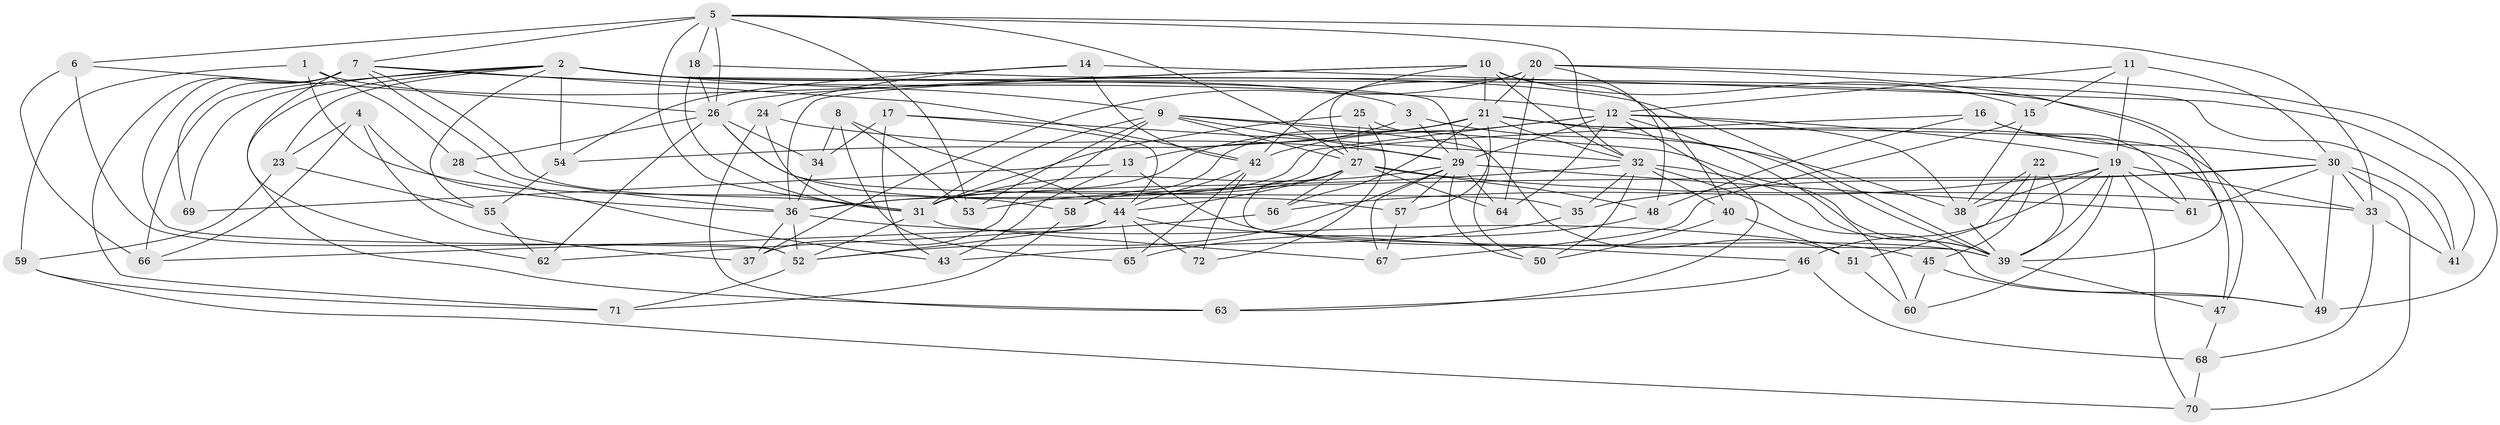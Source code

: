 // original degree distribution, {4: 1.0}
// Generated by graph-tools (version 1.1) at 2025/38/03/09/25 02:38:08]
// undirected, 72 vertices, 198 edges
graph export_dot {
graph [start="1"]
  node [color=gray90,style=filled];
  1;
  2;
  3;
  4;
  5;
  6;
  7;
  8;
  9;
  10;
  11;
  12;
  13;
  14;
  15;
  16;
  17;
  18;
  19;
  20;
  21;
  22;
  23;
  24;
  25;
  26;
  27;
  28;
  29;
  30;
  31;
  32;
  33;
  34;
  35;
  36;
  37;
  38;
  39;
  40;
  41;
  42;
  43;
  44;
  45;
  46;
  47;
  48;
  49;
  50;
  51;
  52;
  53;
  54;
  55;
  56;
  57;
  58;
  59;
  60;
  61;
  62;
  63;
  64;
  65;
  66;
  67;
  68;
  69;
  70;
  71;
  72;
  1 -- 3 [weight=1.0];
  1 -- 28 [weight=1.0];
  1 -- 58 [weight=1.0];
  1 -- 59 [weight=1.0];
  2 -- 9 [weight=2.0];
  2 -- 23 [weight=1.0];
  2 -- 29 [weight=1.0];
  2 -- 39 [weight=1.0];
  2 -- 47 [weight=1.0];
  2 -- 54 [weight=1.0];
  2 -- 55 [weight=1.0];
  2 -- 63 [weight=1.0];
  2 -- 66 [weight=1.0];
  2 -- 69 [weight=2.0];
  3 -- 13 [weight=1.0];
  3 -- 29 [weight=1.0];
  3 -- 38 [weight=1.0];
  4 -- 23 [weight=1.0];
  4 -- 36 [weight=1.0];
  4 -- 37 [weight=1.0];
  4 -- 66 [weight=1.0];
  5 -- 6 [weight=1.0];
  5 -- 7 [weight=1.0];
  5 -- 18 [weight=1.0];
  5 -- 26 [weight=1.0];
  5 -- 27 [weight=1.0];
  5 -- 31 [weight=2.0];
  5 -- 32 [weight=1.0];
  5 -- 33 [weight=1.0];
  5 -- 53 [weight=1.0];
  6 -- 26 [weight=1.0];
  6 -- 52 [weight=1.0];
  6 -- 66 [weight=1.0];
  7 -- 12 [weight=1.0];
  7 -- 31 [weight=1.0];
  7 -- 36 [weight=1.0];
  7 -- 42 [weight=1.0];
  7 -- 52 [weight=2.0];
  7 -- 62 [weight=1.0];
  7 -- 69 [weight=1.0];
  7 -- 71 [weight=1.0];
  8 -- 34 [weight=1.0];
  8 -- 44 [weight=1.0];
  8 -- 53 [weight=1.0];
  8 -- 65 [weight=1.0];
  9 -- 27 [weight=2.0];
  9 -- 29 [weight=1.0];
  9 -- 31 [weight=1.0];
  9 -- 37 [weight=1.0];
  9 -- 39 [weight=1.0];
  9 -- 51 [weight=1.0];
  9 -- 53 [weight=1.0];
  10 -- 15 [weight=1.0];
  10 -- 21 [weight=1.0];
  10 -- 26 [weight=1.0];
  10 -- 32 [weight=2.0];
  10 -- 36 [weight=1.0];
  10 -- 40 [weight=1.0];
  10 -- 42 [weight=1.0];
  11 -- 12 [weight=1.0];
  11 -- 15 [weight=1.0];
  11 -- 19 [weight=1.0];
  11 -- 30 [weight=1.0];
  12 -- 19 [weight=1.0];
  12 -- 29 [weight=1.0];
  12 -- 36 [weight=2.0];
  12 -- 38 [weight=1.0];
  12 -- 42 [weight=2.0];
  12 -- 60 [weight=1.0];
  12 -- 63 [weight=1.0];
  12 -- 64 [weight=1.0];
  13 -- 39 [weight=1.0];
  13 -- 43 [weight=1.0];
  13 -- 69 [weight=1.0];
  14 -- 24 [weight=1.0];
  14 -- 41 [weight=1.0];
  14 -- 42 [weight=1.0];
  14 -- 54 [weight=1.0];
  15 -- 38 [weight=1.0];
  15 -- 67 [weight=1.0];
  16 -- 30 [weight=1.0];
  16 -- 31 [weight=1.0];
  16 -- 48 [weight=1.0];
  16 -- 61 [weight=1.0];
  17 -- 32 [weight=1.0];
  17 -- 34 [weight=1.0];
  17 -- 43 [weight=1.0];
  17 -- 44 [weight=1.0];
  18 -- 26 [weight=1.0];
  18 -- 31 [weight=1.0];
  18 -- 41 [weight=1.0];
  19 -- 33 [weight=1.0];
  19 -- 38 [weight=1.0];
  19 -- 39 [weight=1.0];
  19 -- 46 [weight=1.0];
  19 -- 56 [weight=1.0];
  19 -- 60 [weight=1.0];
  19 -- 61 [weight=1.0];
  19 -- 70 [weight=1.0];
  20 -- 21 [weight=2.0];
  20 -- 27 [weight=1.0];
  20 -- 37 [weight=1.0];
  20 -- 39 [weight=1.0];
  20 -- 48 [weight=1.0];
  20 -- 49 [weight=1.0];
  20 -- 64 [weight=1.0];
  21 -- 31 [weight=1.0];
  21 -- 32 [weight=1.0];
  21 -- 39 [weight=1.0];
  21 -- 47 [weight=1.0];
  21 -- 49 [weight=1.0];
  21 -- 54 [weight=1.0];
  21 -- 56 [weight=1.0];
  21 -- 57 [weight=1.0];
  21 -- 58 [weight=1.0];
  22 -- 38 [weight=1.0];
  22 -- 39 [weight=1.0];
  22 -- 45 [weight=1.0];
  22 -- 51 [weight=1.0];
  23 -- 55 [weight=1.0];
  23 -- 59 [weight=1.0];
  24 -- 29 [weight=1.0];
  24 -- 31 [weight=1.0];
  24 -- 63 [weight=1.0];
  25 -- 27 [weight=1.0];
  25 -- 31 [weight=1.0];
  25 -- 50 [weight=1.0];
  25 -- 72 [weight=1.0];
  26 -- 28 [weight=2.0];
  26 -- 34 [weight=1.0];
  26 -- 35 [weight=1.0];
  26 -- 57 [weight=1.0];
  26 -- 62 [weight=1.0];
  27 -- 33 [weight=1.0];
  27 -- 39 [weight=1.0];
  27 -- 44 [weight=1.0];
  27 -- 48 [weight=1.0];
  27 -- 53 [weight=1.0];
  27 -- 56 [weight=1.0];
  27 -- 64 [weight=1.0];
  28 -- 43 [weight=1.0];
  29 -- 31 [weight=1.0];
  29 -- 50 [weight=1.0];
  29 -- 52 [weight=1.0];
  29 -- 57 [weight=1.0];
  29 -- 61 [weight=1.0];
  29 -- 64 [weight=1.0];
  29 -- 67 [weight=1.0];
  30 -- 33 [weight=3.0];
  30 -- 35 [weight=1.0];
  30 -- 41 [weight=1.0];
  30 -- 49 [weight=2.0];
  30 -- 58 [weight=1.0];
  30 -- 61 [weight=1.0];
  30 -- 70 [weight=1.0];
  31 -- 52 [weight=1.0];
  31 -- 67 [weight=1.0];
  32 -- 35 [weight=1.0];
  32 -- 36 [weight=1.0];
  32 -- 39 [weight=2.0];
  32 -- 40 [weight=1.0];
  32 -- 49 [weight=1.0];
  32 -- 50 [weight=1.0];
  33 -- 41 [weight=1.0];
  33 -- 68 [weight=1.0];
  34 -- 36 [weight=1.0];
  35 -- 43 [weight=1.0];
  36 -- 37 [weight=1.0];
  36 -- 45 [weight=1.0];
  36 -- 52 [weight=1.0];
  38 -- 39 [weight=1.0];
  39 -- 47 [weight=1.0];
  40 -- 50 [weight=1.0];
  40 -- 51 [weight=1.0];
  42 -- 44 [weight=1.0];
  42 -- 65 [weight=1.0];
  42 -- 72 [weight=1.0];
  44 -- 46 [weight=1.0];
  44 -- 52 [weight=1.0];
  44 -- 65 [weight=1.0];
  44 -- 66 [weight=1.0];
  44 -- 72 [weight=2.0];
  45 -- 49 [weight=1.0];
  45 -- 60 [weight=1.0];
  46 -- 63 [weight=1.0];
  46 -- 68 [weight=1.0];
  47 -- 68 [weight=1.0];
  48 -- 65 [weight=1.0];
  51 -- 60 [weight=1.0];
  52 -- 71 [weight=1.0];
  54 -- 55 [weight=1.0];
  55 -- 62 [weight=1.0];
  56 -- 62 [weight=1.0];
  57 -- 67 [weight=1.0];
  58 -- 71 [weight=1.0];
  59 -- 70 [weight=1.0];
  59 -- 71 [weight=1.0];
  68 -- 70 [weight=1.0];
}
